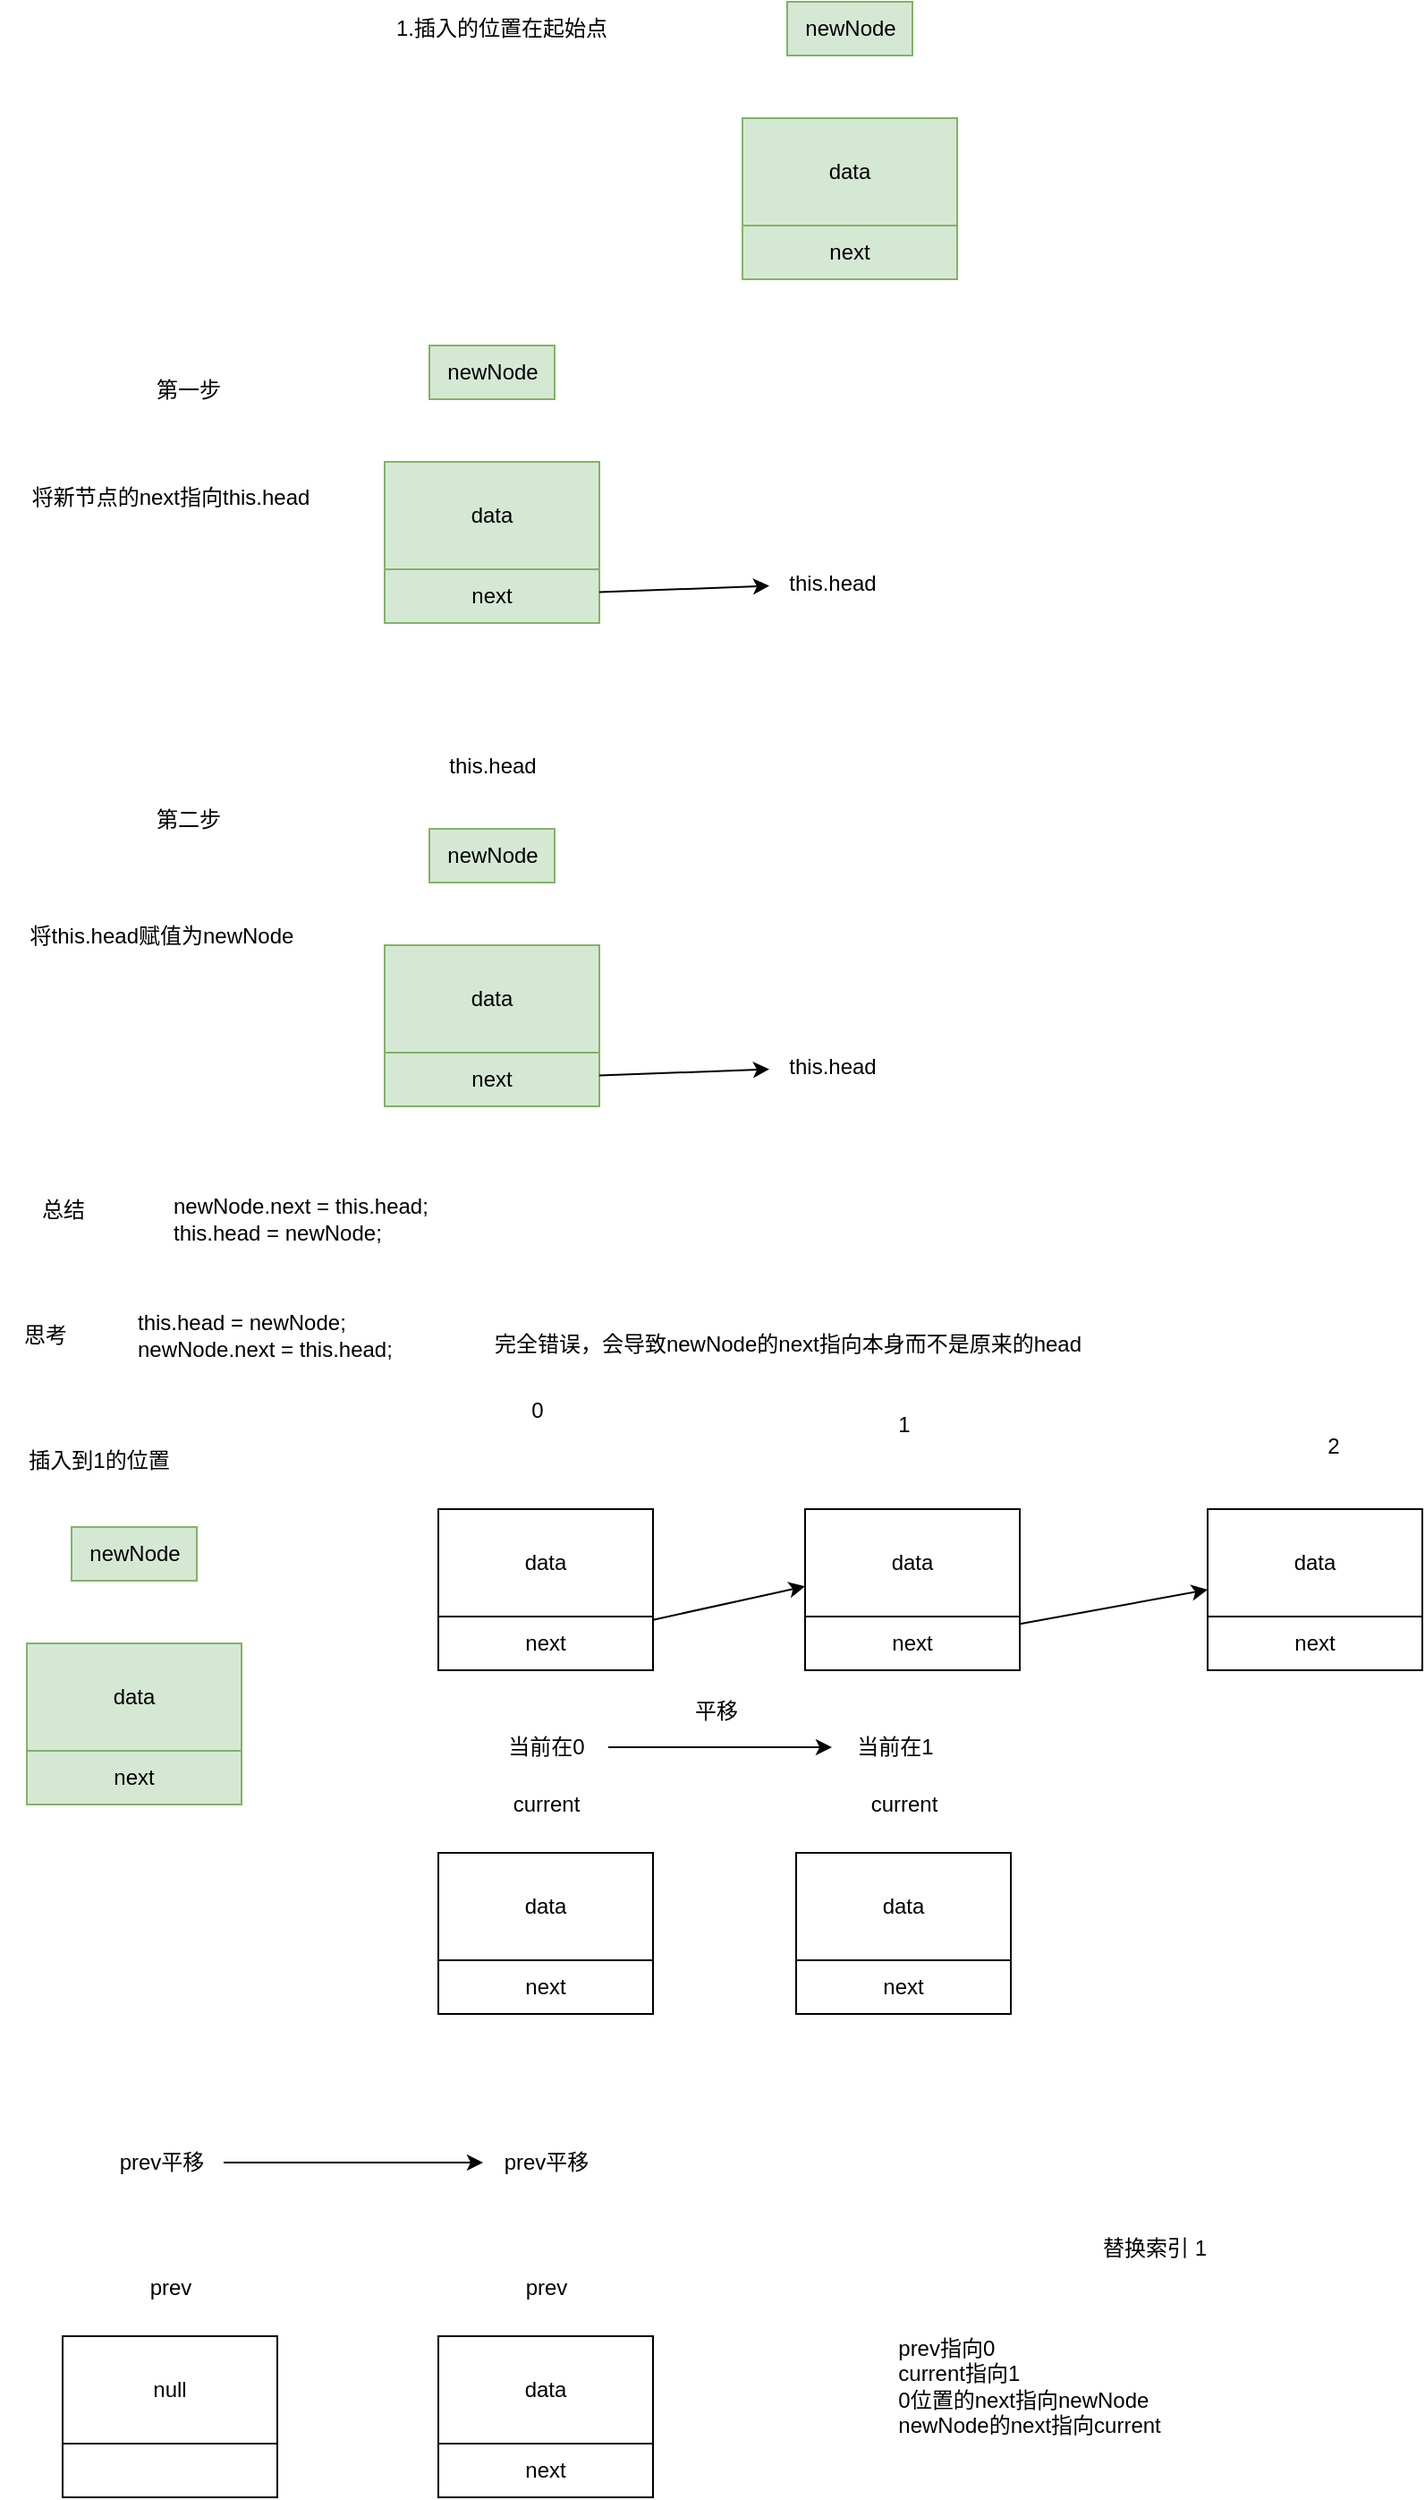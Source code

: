 <mxfile>
    <diagram id="Ns4ZZafLBbf3pL5ysL1U" name="第 1 页">
        <mxGraphModel dx="2109" dy="819" grid="1" gridSize="10" guides="1" tooltips="1" connect="1" arrows="1" fold="1" page="1" pageScale="1" pageWidth="850" pageHeight="1100" math="0" shadow="0">
            <root>
                <mxCell id="0"/>
                <mxCell id="1" parent="0"/>
                <mxCell id="2" value="data&lt;br&gt;" style="rounded=0;whiteSpace=wrap;html=1;" parent="1" vertex="1">
                    <mxGeometry x="-410" y="870" width="120" height="60" as="geometry"/>
                </mxCell>
                <mxCell id="3" style="edgeStyle=none;html=1;" parent="1" source="4" target="6" edge="1">
                    <mxGeometry relative="1" as="geometry"/>
                </mxCell>
                <mxCell id="4" value="next" style="rounded=0;whiteSpace=wrap;html=1;" parent="1" vertex="1">
                    <mxGeometry x="-410" y="930" width="120" height="30" as="geometry"/>
                </mxCell>
                <mxCell id="5" value="" style="group;labelBackgroundColor=#75FF24;fontColor=#40FF39;" parent="1" vertex="1" connectable="0">
                    <mxGeometry x="-205" y="870" width="120" height="90" as="geometry"/>
                </mxCell>
                <mxCell id="6" value="data&lt;br&gt;" style="rounded=0;whiteSpace=wrap;html=1;" parent="5" vertex="1">
                    <mxGeometry width="120" height="60" as="geometry"/>
                </mxCell>
                <mxCell id="7" value="next" style="rounded=0;whiteSpace=wrap;html=1;" parent="5" vertex="1">
                    <mxGeometry y="60" width="120" height="30" as="geometry"/>
                </mxCell>
                <mxCell id="8" value="0" style="text;html=1;align=center;verticalAlign=middle;resizable=0;points=[];autosize=1;strokeColor=none;fillColor=none;" parent="1" vertex="1">
                    <mxGeometry x="-370" y="800" width="30" height="30" as="geometry"/>
                </mxCell>
                <mxCell id="9" value="1" style="text;html=1;align=center;verticalAlign=middle;resizable=0;points=[];autosize=1;strokeColor=none;fillColor=none;" parent="1" vertex="1">
                    <mxGeometry x="-165" y="808" width="30" height="30" as="geometry"/>
                </mxCell>
                <mxCell id="10" value="" style="group" parent="1" vertex="1" connectable="0">
                    <mxGeometry x="20" y="870" width="120" height="90" as="geometry"/>
                </mxCell>
                <mxCell id="11" value="data&lt;br&gt;" style="rounded=0;whiteSpace=wrap;html=1;" parent="10" vertex="1">
                    <mxGeometry width="120" height="60" as="geometry"/>
                </mxCell>
                <mxCell id="12" value="next" style="rounded=0;whiteSpace=wrap;html=1;" parent="10" vertex="1">
                    <mxGeometry y="60" width="120" height="30" as="geometry"/>
                </mxCell>
                <mxCell id="13" style="edgeStyle=none;html=1;entryX=0;entryY=0.75;entryDx=0;entryDy=0;" parent="1" source="7" target="11" edge="1">
                    <mxGeometry relative="1" as="geometry"/>
                </mxCell>
                <mxCell id="14" value="2" style="text;html=1;align=center;verticalAlign=middle;resizable=0;points=[];autosize=1;strokeColor=none;fillColor=none;" parent="1" vertex="1">
                    <mxGeometry x="75" y="820" width="30" height="30" as="geometry"/>
                </mxCell>
                <mxCell id="15" value="" style="group" parent="1" vertex="1" connectable="0">
                    <mxGeometry x="-410" y="1020" width="120" height="132" as="geometry"/>
                </mxCell>
                <mxCell id="16" value="" style="group" parent="15" vertex="1" connectable="0">
                    <mxGeometry y="42" width="120" height="90" as="geometry"/>
                </mxCell>
                <mxCell id="17" value="data&lt;br&gt;" style="rounded=0;whiteSpace=wrap;html=1;" parent="16" vertex="1">
                    <mxGeometry width="120" height="60" as="geometry"/>
                </mxCell>
                <mxCell id="18" value="next" style="rounded=0;whiteSpace=wrap;html=1;" parent="16" vertex="1">
                    <mxGeometry y="60" width="120" height="30" as="geometry"/>
                </mxCell>
                <mxCell id="19" value="current" style="text;html=1;align=center;verticalAlign=middle;resizable=0;points=[];autosize=1;strokeColor=none;fillColor=none;" parent="15" vertex="1">
                    <mxGeometry x="30" width="60" height="30" as="geometry"/>
                </mxCell>
                <mxCell id="20" value="" style="group" parent="1" vertex="1" connectable="0">
                    <mxGeometry x="-210" y="1020" width="120" height="132" as="geometry"/>
                </mxCell>
                <mxCell id="21" value="" style="group" parent="20" vertex="1" connectable="0">
                    <mxGeometry y="42" width="120" height="90" as="geometry"/>
                </mxCell>
                <mxCell id="22" value="data&lt;br&gt;" style="rounded=0;whiteSpace=wrap;html=1;" parent="21" vertex="1">
                    <mxGeometry width="120" height="60" as="geometry"/>
                </mxCell>
                <mxCell id="23" value="next" style="rounded=0;whiteSpace=wrap;html=1;" parent="21" vertex="1">
                    <mxGeometry y="60" width="120" height="30" as="geometry"/>
                </mxCell>
                <mxCell id="24" value="current" style="text;html=1;align=center;verticalAlign=middle;resizable=0;points=[];autosize=1;strokeColor=none;fillColor=none;" parent="20" vertex="1">
                    <mxGeometry x="30" width="60" height="30" as="geometry"/>
                </mxCell>
                <mxCell id="25" style="edgeStyle=none;html=1;" parent="1" source="26" target="27" edge="1">
                    <mxGeometry relative="1" as="geometry"/>
                </mxCell>
                <mxCell id="26" value="当前在0" style="text;html=1;align=center;verticalAlign=middle;resizable=0;points=[];autosize=1;strokeColor=none;fillColor=none;" parent="1" vertex="1">
                    <mxGeometry x="-385" y="988" width="70" height="30" as="geometry"/>
                </mxCell>
                <mxCell id="27" value="当前在1" style="text;html=1;align=center;verticalAlign=middle;resizable=0;points=[];autosize=1;strokeColor=none;fillColor=none;" parent="1" vertex="1">
                    <mxGeometry x="-190" y="988" width="70" height="30" as="geometry"/>
                </mxCell>
                <mxCell id="28" value="平移" style="text;html=1;align=center;verticalAlign=middle;resizable=0;points=[];autosize=1;strokeColor=none;fillColor=none;" parent="1" vertex="1">
                    <mxGeometry x="-280" y="968" width="50" height="30" as="geometry"/>
                </mxCell>
                <mxCell id="31" value="1.插入的位置在起始点" style="text;html=1;align=center;verticalAlign=middle;resizable=0;points=[];autosize=1;strokeColor=none;fillColor=none;" vertex="1" parent="1">
                    <mxGeometry x="-445" y="28" width="140" height="30" as="geometry"/>
                </mxCell>
                <mxCell id="33" value="" style="group" vertex="1" connectable="0" parent="1">
                    <mxGeometry x="-240" y="28" width="120" height="155" as="geometry"/>
                </mxCell>
                <mxCell id="34" value="data&lt;br&gt;" style="rounded=0;whiteSpace=wrap;html=1;fillColor=#d5e8d4;strokeColor=#82b366;" vertex="1" parent="33">
                    <mxGeometry y="65" width="120" height="60" as="geometry"/>
                </mxCell>
                <mxCell id="35" value="next" style="rounded=0;whiteSpace=wrap;html=1;fillColor=#d5e8d4;strokeColor=#82b366;" vertex="1" parent="33">
                    <mxGeometry y="125" width="120" height="30" as="geometry"/>
                </mxCell>
                <mxCell id="36" value="newNode" style="text;html=1;align=center;verticalAlign=middle;resizable=0;points=[];autosize=1;strokeColor=#82b366;fillColor=#d5e8d4;" vertex="1" parent="33">
                    <mxGeometry x="25" width="70" height="30" as="geometry"/>
                </mxCell>
                <mxCell id="37" value="" style="group" vertex="1" connectable="0" parent="1">
                    <mxGeometry x="-440" y="220" width="120" height="155" as="geometry"/>
                </mxCell>
                <mxCell id="38" value="data&lt;br&gt;" style="rounded=0;whiteSpace=wrap;html=1;fillColor=#d5e8d4;strokeColor=#82b366;" vertex="1" parent="37">
                    <mxGeometry y="65" width="120" height="60" as="geometry"/>
                </mxCell>
                <mxCell id="39" value="next" style="rounded=0;whiteSpace=wrap;html=1;fillColor=#d5e8d4;strokeColor=#82b366;" vertex="1" parent="37">
                    <mxGeometry y="125" width="120" height="30" as="geometry"/>
                </mxCell>
                <mxCell id="40" value="newNode" style="text;html=1;align=center;verticalAlign=middle;resizable=0;points=[];autosize=1;strokeColor=#82b366;fillColor=#d5e8d4;" vertex="1" parent="37">
                    <mxGeometry x="25" width="70" height="30" as="geometry"/>
                </mxCell>
                <mxCell id="41" value="this.head" style="text;html=1;align=center;verticalAlign=middle;resizable=0;points=[];autosize=1;strokeColor=none;fillColor=none;" vertex="1" parent="1">
                    <mxGeometry x="-225" y="338" width="70" height="30" as="geometry"/>
                </mxCell>
                <mxCell id="42" style="edgeStyle=none;html=1;" edge="1" parent="1" source="39" target="41">
                    <mxGeometry relative="1" as="geometry"/>
                </mxCell>
                <mxCell id="43" value="第一步" style="text;html=1;align=center;verticalAlign=middle;resizable=0;points=[];autosize=1;strokeColor=none;fillColor=none;" vertex="1" parent="1">
                    <mxGeometry x="-580" y="230" width="60" height="30" as="geometry"/>
                </mxCell>
                <mxCell id="48" value="" style="group" vertex="1" connectable="0" parent="1">
                    <mxGeometry x="-440" y="490" width="120" height="155" as="geometry"/>
                </mxCell>
                <mxCell id="49" value="data&lt;br&gt;" style="rounded=0;whiteSpace=wrap;html=1;fillColor=#d5e8d4;strokeColor=#82b366;" vertex="1" parent="48">
                    <mxGeometry y="65" width="120" height="60" as="geometry"/>
                </mxCell>
                <mxCell id="50" value="next" style="rounded=0;whiteSpace=wrap;html=1;fillColor=#d5e8d4;strokeColor=#82b366;" vertex="1" parent="48">
                    <mxGeometry y="125" width="120" height="30" as="geometry"/>
                </mxCell>
                <mxCell id="51" value="newNode" style="text;html=1;align=center;verticalAlign=middle;resizable=0;points=[];autosize=1;strokeColor=#82b366;fillColor=#d5e8d4;" vertex="1" parent="48">
                    <mxGeometry x="25" width="70" height="30" as="geometry"/>
                </mxCell>
                <mxCell id="52" value="this.head" style="text;html=1;align=center;verticalAlign=middle;resizable=0;points=[];autosize=1;strokeColor=none;fillColor=none;" vertex="1" parent="1">
                    <mxGeometry x="-225" y="608" width="70" height="30" as="geometry"/>
                </mxCell>
                <mxCell id="53" style="edgeStyle=none;html=1;" edge="1" parent="1" source="50" target="52">
                    <mxGeometry relative="1" as="geometry"/>
                </mxCell>
                <mxCell id="54" value="this.head" style="text;html=1;align=center;verticalAlign=middle;resizable=0;points=[];autosize=1;strokeColor=none;fillColor=none;" vertex="1" parent="1">
                    <mxGeometry x="-415" y="440" width="70" height="30" as="geometry"/>
                </mxCell>
                <mxCell id="55" value="第二步" style="text;html=1;align=center;verticalAlign=middle;resizable=0;points=[];autosize=1;strokeColor=none;fillColor=none;" vertex="1" parent="1">
                    <mxGeometry x="-580" y="470" width="60" height="30" as="geometry"/>
                </mxCell>
                <mxCell id="56" value="将新节点的next指向this.head" style="text;html=1;align=center;verticalAlign=middle;resizable=0;points=[];autosize=1;strokeColor=none;fillColor=none;" vertex="1" parent="1">
                    <mxGeometry x="-650" y="290" width="180" height="30" as="geometry"/>
                </mxCell>
                <mxCell id="57" value="将this.head赋值为newNode" style="text;html=1;align=center;verticalAlign=middle;resizable=0;points=[];autosize=1;strokeColor=none;fillColor=none;" vertex="1" parent="1">
                    <mxGeometry x="-650" y="535" width="170" height="30" as="geometry"/>
                </mxCell>
                <mxCell id="58" value="总结" style="text;html=1;align=center;verticalAlign=middle;resizable=0;points=[];autosize=1;strokeColor=none;fillColor=none;" vertex="1" parent="1">
                    <mxGeometry x="-645" y="688" width="50" height="30" as="geometry"/>
                </mxCell>
                <mxCell id="59" value="newNode.next = this.head;&lt;div&gt;this.head = newNode;&lt;/div&gt;" style="text;html=1;align=left;verticalAlign=middle;resizable=0;points=[];autosize=1;strokeColor=none;fillColor=none;" vertex="1" parent="1">
                    <mxGeometry x="-560" y="688" width="170" height="40" as="geometry"/>
                </mxCell>
                <mxCell id="60" value="思考" style="text;html=1;align=center;verticalAlign=middle;resizable=0;points=[];autosize=1;strokeColor=none;fillColor=none;" vertex="1" parent="1">
                    <mxGeometry x="-655" y="758" width="50" height="30" as="geometry"/>
                </mxCell>
                <mxCell id="61" value="this.head = newNode;&lt;div&gt;newNode.next = this.head;&lt;/div&gt;" style="text;html=1;align=left;verticalAlign=middle;resizable=0;points=[];autosize=1;strokeColor=none;fillColor=none;" vertex="1" parent="1">
                    <mxGeometry x="-580" y="753" width="170" height="40" as="geometry"/>
                </mxCell>
                <mxCell id="62" value="完全错误，会导致newNode的next指向本身而不是原来的head" style="text;html=1;align=center;verticalAlign=middle;resizable=0;points=[];autosize=1;strokeColor=none;fillColor=none;" vertex="1" parent="1">
                    <mxGeometry x="-390" y="763" width="350" height="30" as="geometry"/>
                </mxCell>
                <mxCell id="63" value="" style="group" vertex="1" connectable="0" parent="1">
                    <mxGeometry x="-410" y="1290" width="120" height="132" as="geometry"/>
                </mxCell>
                <mxCell id="64" value="" style="group" vertex="1" connectable="0" parent="63">
                    <mxGeometry y="42" width="120" height="90" as="geometry"/>
                </mxCell>
                <mxCell id="65" value="data&lt;br&gt;" style="rounded=0;whiteSpace=wrap;html=1;" vertex="1" parent="64">
                    <mxGeometry width="120" height="60" as="geometry"/>
                </mxCell>
                <mxCell id="66" value="next" style="rounded=0;whiteSpace=wrap;html=1;" vertex="1" parent="64">
                    <mxGeometry y="60" width="120" height="30" as="geometry"/>
                </mxCell>
                <mxCell id="67" value="prev" style="text;html=1;align=center;verticalAlign=middle;resizable=0;points=[];autosize=1;strokeColor=none;fillColor=none;" vertex="1" parent="63">
                    <mxGeometry x="35" width="50" height="30" as="geometry"/>
                </mxCell>
                <mxCell id="68" value="" style="group" vertex="1" connectable="0" parent="1">
                    <mxGeometry x="-620" y="1290" width="120" height="132" as="geometry"/>
                </mxCell>
                <mxCell id="69" value="" style="group" vertex="1" connectable="0" parent="68">
                    <mxGeometry y="42" width="120" height="90" as="geometry"/>
                </mxCell>
                <mxCell id="70" value="null" style="rounded=0;whiteSpace=wrap;html=1;" vertex="1" parent="69">
                    <mxGeometry width="120" height="60" as="geometry"/>
                </mxCell>
                <mxCell id="71" value="" style="rounded=0;whiteSpace=wrap;html=1;" vertex="1" parent="69">
                    <mxGeometry y="60" width="120" height="30" as="geometry"/>
                </mxCell>
                <mxCell id="72" value="prev" style="text;html=1;align=center;verticalAlign=middle;resizable=0;points=[];autosize=1;strokeColor=none;fillColor=none;" vertex="1" parent="68">
                    <mxGeometry x="35" width="50" height="30" as="geometry"/>
                </mxCell>
                <mxCell id="75" style="edgeStyle=none;html=1;" edge="1" parent="1" source="73" target="74">
                    <mxGeometry relative="1" as="geometry"/>
                </mxCell>
                <mxCell id="73" value="prev平移" style="text;html=1;align=center;verticalAlign=middle;resizable=0;points=[];autosize=1;strokeColor=none;fillColor=none;" vertex="1" parent="1">
                    <mxGeometry x="-600" y="1220" width="70" height="30" as="geometry"/>
                </mxCell>
                <mxCell id="74" value="prev平移" style="text;html=1;align=center;verticalAlign=middle;resizable=0;points=[];autosize=1;strokeColor=none;fillColor=none;" vertex="1" parent="1">
                    <mxGeometry x="-385" y="1220" width="70" height="30" as="geometry"/>
                </mxCell>
                <mxCell id="76" value="替换索引 1" style="text;html=1;align=center;verticalAlign=middle;resizable=0;points=[];autosize=1;strokeColor=none;fillColor=none;" vertex="1" parent="1">
                    <mxGeometry x="-50" y="1268" width="80" height="30" as="geometry"/>
                </mxCell>
                <mxCell id="77" value="&lt;div style=&quot;text-align: left;&quot;&gt;&lt;span style=&quot;background-color: transparent;&quot;&gt;&lt;br&gt;&lt;/span&gt;&lt;/div&gt;&lt;div style=&quot;text-align: left;&quot;&gt;&lt;span style=&quot;background-color: transparent;&quot;&gt;prev指向0&lt;/span&gt;&lt;/div&gt;&lt;div style=&quot;text-align: left;&quot;&gt;&lt;span style=&quot;background-color: transparent;&quot;&gt;current指向1&lt;/span&gt;&lt;/div&gt;&lt;div style=&quot;text-align: left;&quot;&gt;&lt;span style=&quot;background-color: transparent;&quot;&gt;0位置的next指向newNode&lt;/span&gt;&lt;/div&gt;&lt;div&gt;newNode的next指向current&lt;/div&gt;" style="text;html=1;align=center;verticalAlign=middle;resizable=0;points=[];autosize=1;strokeColor=none;fillColor=none;" vertex="1" parent="1">
                    <mxGeometry x="-165" y="1308" width="170" height="90" as="geometry"/>
                </mxCell>
                <mxCell id="84" value="" style="group" vertex="1" connectable="0" parent="1">
                    <mxGeometry x="-640" y="880" width="120" height="155" as="geometry"/>
                </mxCell>
                <mxCell id="85" value="data&lt;br&gt;" style="rounded=0;whiteSpace=wrap;html=1;fillColor=#d5e8d4;strokeColor=#82b366;" vertex="1" parent="84">
                    <mxGeometry y="65" width="120" height="60" as="geometry"/>
                </mxCell>
                <mxCell id="86" value="next" style="rounded=0;whiteSpace=wrap;html=1;fillColor=#d5e8d4;strokeColor=#82b366;" vertex="1" parent="84">
                    <mxGeometry y="125" width="120" height="30" as="geometry"/>
                </mxCell>
                <mxCell id="87" value="newNode" style="text;html=1;align=center;verticalAlign=middle;resizable=0;points=[];autosize=1;strokeColor=#82b366;fillColor=#d5e8d4;" vertex="1" parent="84">
                    <mxGeometry x="25" width="70" height="30" as="geometry"/>
                </mxCell>
                <mxCell id="89" value="插入到1的位置" style="text;html=1;align=center;verticalAlign=middle;resizable=0;points=[];autosize=1;strokeColor=none;fillColor=none;" vertex="1" parent="1">
                    <mxGeometry x="-650" y="828" width="100" height="30" as="geometry"/>
                </mxCell>
            </root>
        </mxGraphModel>
    </diagram>
</mxfile>